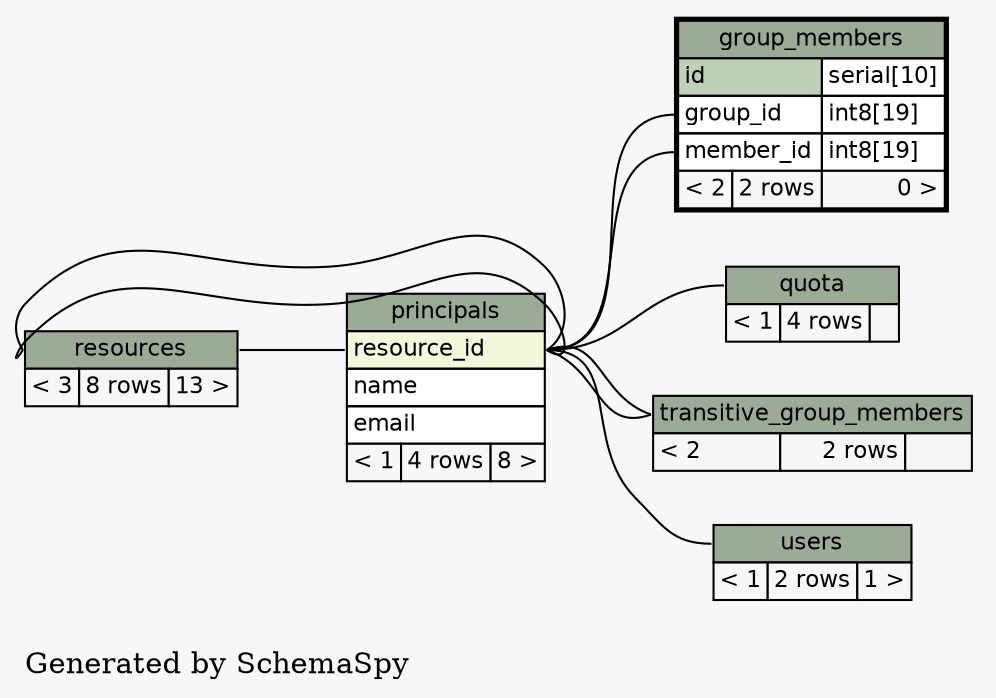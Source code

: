 // dot 2.16.1 on Linux 2.6.24-1-amd64
digraph "twoDegreesRelationshipsGraph" {
  graph [
    rankdir="RL"
    bgcolor="#f7f7f7"
    label="\nGenerated by SchemaSpy"
    labeljust="l"
  ];
  node [
    fontname="Helvetica"
    fontsize="11"
    shape="plaintext"
  ];
  edge [
    arrowsize="0.8"
  ];
  "group_members":"group_id":w -> "principals":"resource_id":e [arrowtail=crowtee arrowhead=none];
  "group_members":"member_id":w -> "principals":"resource_id":e [arrowtail=crowtee arrowhead=none];
  "principals":"resource_id":w -> "resources":"resources.heading":e [arrowtail=tee arrowhead=none];
  "quota":"quota.heading":w -> "principals":"resource_id":e [arrowtail=tee arrowhead=none];
  "resources":"resources.heading":w -> "principals":"resource_id":e [arrowtail=crowtee arrowhead=none];
  "resources":"resources.heading":w -> "principals":"resource_id":e [arrowtail=crowtee arrowhead=none];
  "transitive_group_members":"transitive_group_members.heading":w -> "principals":"resource_id":e [arrowtail=crowtee arrowhead=none];
  "transitive_group_members":"transitive_group_members.heading":w -> "principals":"resource_id":e [arrowtail=crowtee arrowhead=none];
  "users":"users.heading":w -> "principals":"resource_id":e [arrowtail=tee arrowhead=none];
  "group_members" [
    label=<
    <TABLE BORDER="2" CELLBORDER="1" CELLSPACING="0" BGCOLOR="#ffffff">
      <TR><TD PORT="group_members.heading" COLSPAN="3" BGCOLOR="#9bab96" ALIGN="CENTER">group_members</TD></TR>
      <TR><TD PORT="id" COLSPAN="2" BGCOLOR="#bed1b8" ALIGN="LEFT">id</TD><TD PORT="id.type" ALIGN="LEFT">serial[10]</TD></TR>
      <TR><TD PORT="group_id" COLSPAN="2" ALIGN="LEFT">group_id</TD><TD PORT="group_id.type" ALIGN="LEFT">int8[19]</TD></TR>
      <TR><TD PORT="member_id" COLSPAN="2" ALIGN="LEFT">member_id</TD><TD PORT="member_id.type" ALIGN="LEFT">int8[19]</TD></TR>
      <TR><TD ALIGN="LEFT" BGCOLOR="#f7f7f7">&lt; 2</TD><TD ALIGN="RIGHT" BGCOLOR="#f7f7f7">2 rows</TD><TD ALIGN="RIGHT" BGCOLOR="#f7f7f7">0 &gt;</TD></TR>
    </TABLE>>
    URL="group_members.html#"
    tooltip="group_members"
  ];
  "principals" [
    label=<
    <TABLE BORDER="0" CELLBORDER="1" CELLSPACING="0" BGCOLOR="#ffffff">
      <TR><TD PORT="principals.heading" COLSPAN="3" BGCOLOR="#9bab96" ALIGN="CENTER">principals</TD></TR>
      <TR><TD PORT="resource_id" COLSPAN="3" BGCOLOR="#f4f7da" ALIGN="LEFT">resource_id</TD></TR>
      <TR><TD PORT="name" COLSPAN="3" ALIGN="LEFT">name</TD></TR>
      <TR><TD PORT="email" COLSPAN="3" ALIGN="LEFT">email</TD></TR>
      <TR><TD ALIGN="LEFT" BGCOLOR="#f7f7f7">&lt; 1</TD><TD ALIGN="RIGHT" BGCOLOR="#f7f7f7">4 rows</TD><TD ALIGN="RIGHT" BGCOLOR="#f7f7f7">8 &gt;</TD></TR>
    </TABLE>>
    URL="principals.html#graph"
    tooltip="principals"
  ];
  "quota" [
    label=<
    <TABLE BORDER="0" CELLBORDER="1" CELLSPACING="0" BGCOLOR="#ffffff">
      <TR><TD PORT="quota.heading" COLSPAN="3" BGCOLOR="#9bab96" ALIGN="CENTER">quota</TD></TR>
      <TR><TD ALIGN="LEFT" BGCOLOR="#f7f7f7">&lt; 1</TD><TD ALIGN="RIGHT" BGCOLOR="#f7f7f7">4 rows</TD><TD ALIGN="RIGHT" BGCOLOR="#f7f7f7">  </TD></TR>
    </TABLE>>
    URL="quota.html#graph"
    tooltip="quota"
  ];
  "resources" [
    label=<
    <TABLE BORDER="0" CELLBORDER="1" CELLSPACING="0" BGCOLOR="#ffffff">
      <TR><TD PORT="resources.heading" COLSPAN="3" BGCOLOR="#9bab96" ALIGN="CENTER">resources</TD></TR>
      <TR><TD ALIGN="LEFT" BGCOLOR="#f7f7f7">&lt; 3</TD><TD ALIGN="RIGHT" BGCOLOR="#f7f7f7">8 rows</TD><TD ALIGN="RIGHT" BGCOLOR="#f7f7f7">13 &gt;</TD></TR>
    </TABLE>>
    URL="resources.html#graph"
    tooltip="resources"
  ];
  "transitive_group_members" [
    label=<
    <TABLE BORDER="0" CELLBORDER="1" CELLSPACING="0" BGCOLOR="#ffffff">
      <TR><TD PORT="transitive_group_members.heading" COLSPAN="3" BGCOLOR="#9bab96" ALIGN="CENTER">transitive_group_members</TD></TR>
      <TR><TD ALIGN="LEFT" BGCOLOR="#f7f7f7">&lt; 2</TD><TD ALIGN="RIGHT" BGCOLOR="#f7f7f7">2 rows</TD><TD ALIGN="RIGHT" BGCOLOR="#f7f7f7">  </TD></TR>
    </TABLE>>
    URL="transitive_group_members.html#graph"
    tooltip="transitive_group_members"
  ];
  "users" [
    label=<
    <TABLE BORDER="0" CELLBORDER="1" CELLSPACING="0" BGCOLOR="#ffffff">
      <TR><TD PORT="users.heading" COLSPAN="3" BGCOLOR="#9bab96" ALIGN="CENTER">users</TD></TR>
      <TR><TD ALIGN="LEFT" BGCOLOR="#f7f7f7">&lt; 1</TD><TD ALIGN="RIGHT" BGCOLOR="#f7f7f7">2 rows</TD><TD ALIGN="RIGHT" BGCOLOR="#f7f7f7">1 &gt;</TD></TR>
    </TABLE>>
    URL="users.html#graph"
    tooltip="users"
  ];
}
